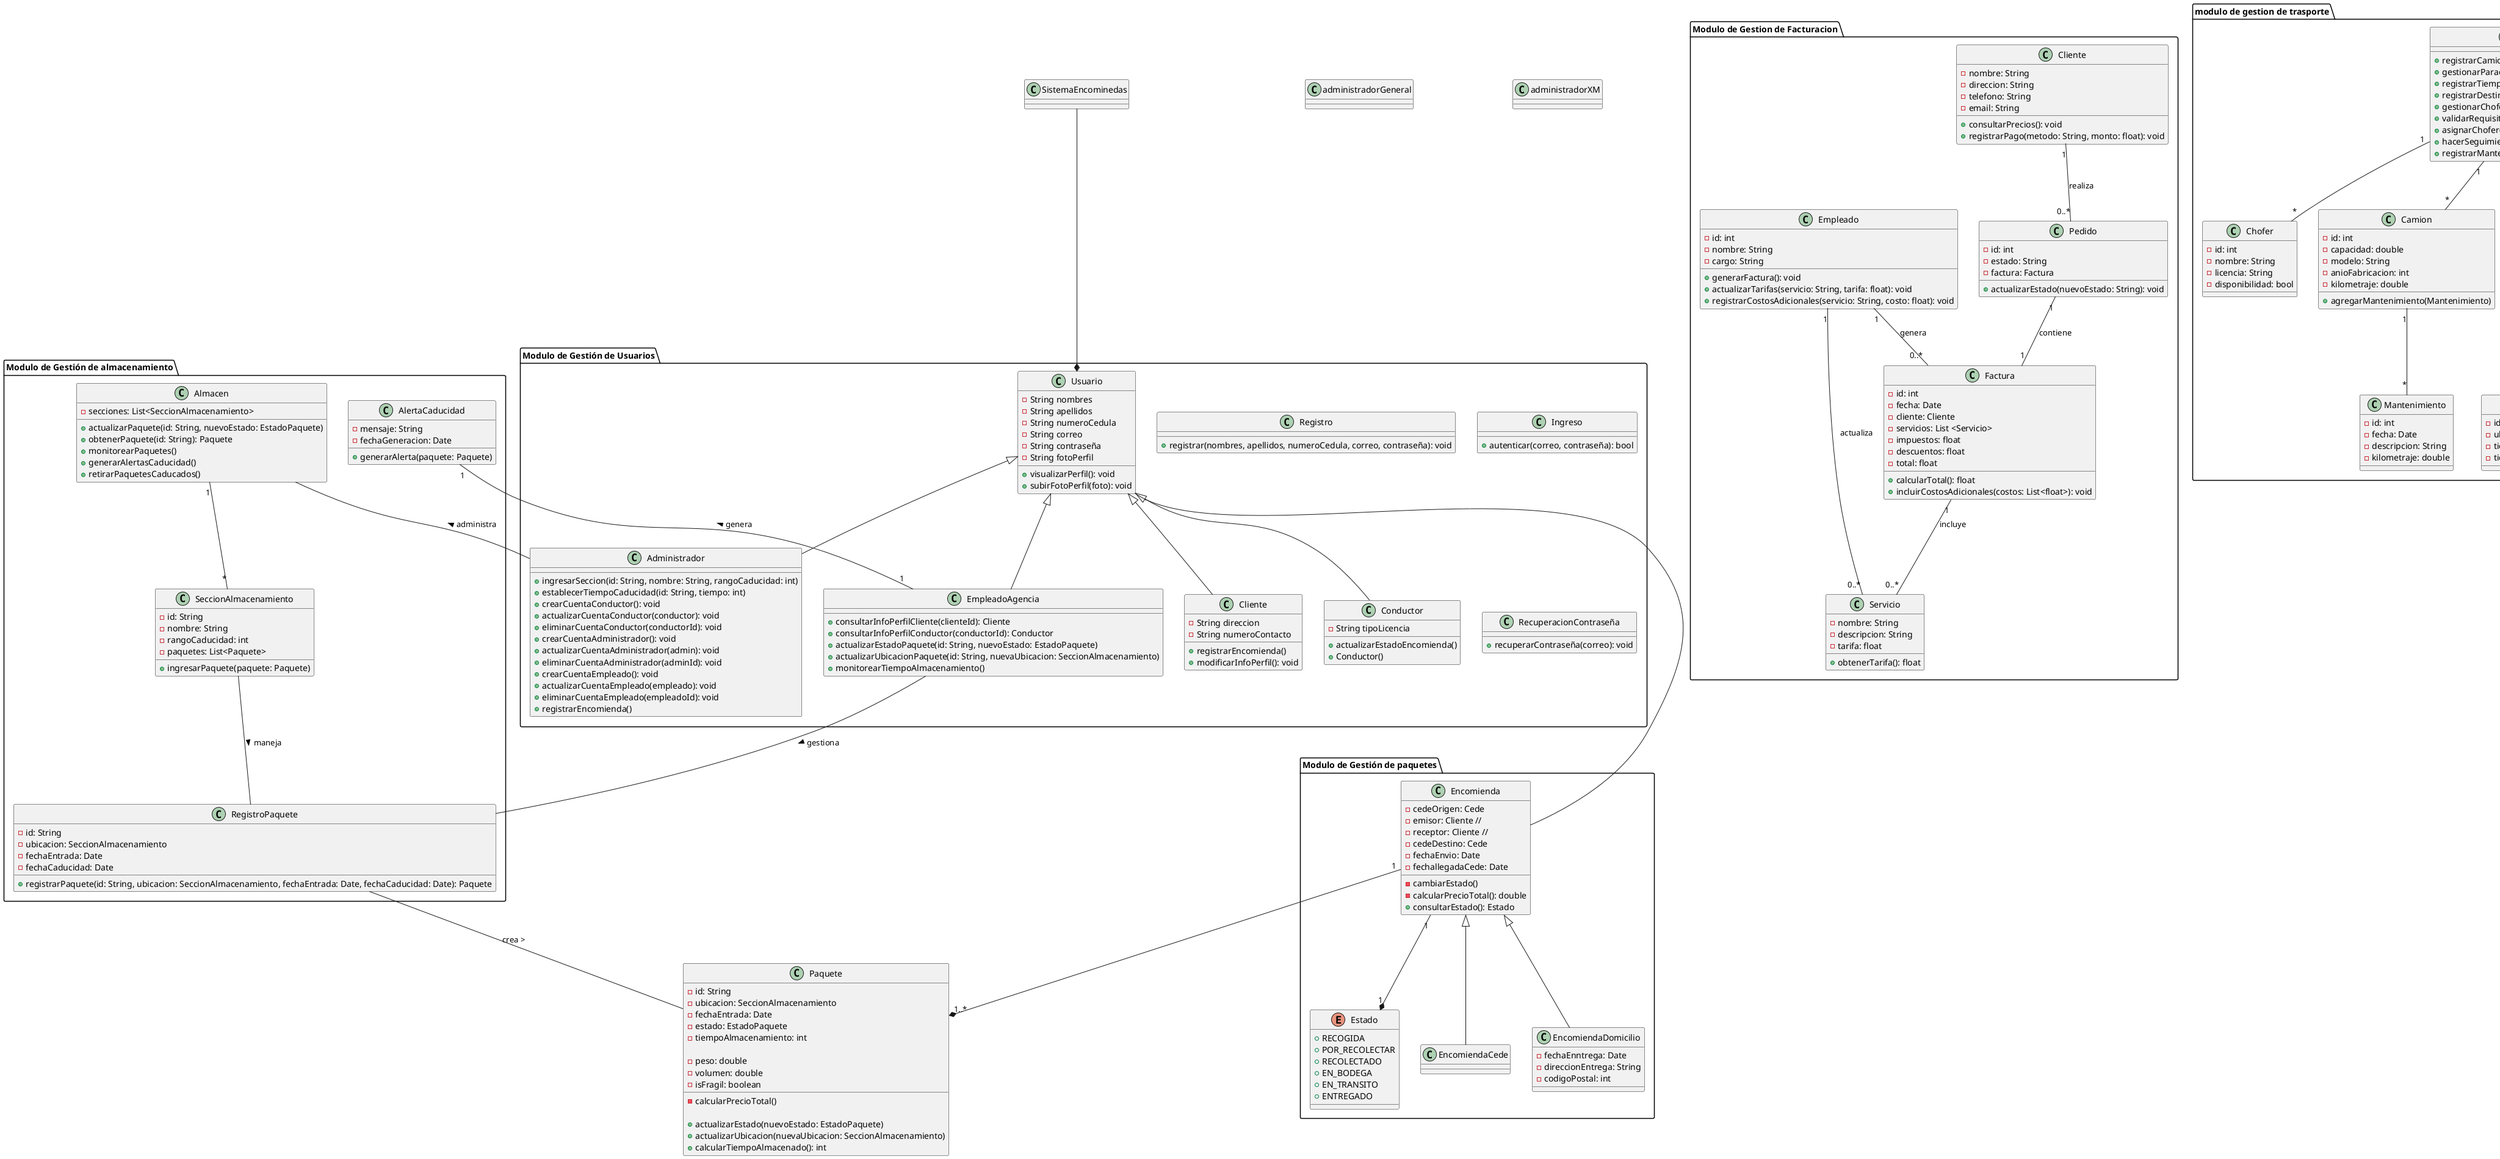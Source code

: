 @startuml


class SistemaEncominedas{}
class administradorGeneral{

}
class administradorXM{

}

package "Modulo de Gestión de paquetes"{
    
    class Encomienda {
        - cedeOrigen: Cede
        - emisor: Cliente // 
        - receptor: Cliente //
        - cedeDestino: Cede
        - fechaEnvio: Date
        - fechallegadaCede: Date
        - cambiarEstado()
        - calcularPrecioTotal(): double
        + consultarEstado(): Estado
    }
    class EncomiendaCede {
        
    }
    class EncomiendaDomicilio {
        - fechaEnntrega: Date
        - direccionEntrega: String
        - codigoPostal: int
    }

    enum Estado {
        + RECOGIDA
        + POR_RECOLECTAR
        + RECOLECTADO
        + EN_BODEGA
        + EN_TRANSITO
        + ENTREGADO
    }
    Encomienda <|-- EncomiendaCede
    Encomienda <|-- EncomiendaDomicilio
    
    Encomienda "1" --* "1" Estado
}

Encomienda "1"--*"1..*" Paquete
package "Modulo de Gestión de Usuarios"{
    class Registro {
        + registrar(nombres, apellidos, numeroCedula, correo, contraseña): void
    }
    class Ingreso {
        + autenticar(correo, contraseña): bool
    }
    class RecuperacionContraseña {
        + recuperarContraseña(correo): void
    }
    class Usuario{
        - String nombres
        - String apellidos
        - String numeroCedula
        - String correo
        - String contraseña
        - String fotoPerfil
        + visualizarPerfil(): void
        + subirFotoPerfil(foto): void
    }

    class Administrador extends Usuario {
        + ingresarSeccion(id: String, nombre: String, rangoCaducidad: int)
        + establecerTiempoCaducidad(id: String, tiempo: int)
        + crearCuentaConductor(): void
        + actualizarCuentaConductor(conductor): void
        + eliminarCuentaConductor(conductorId): void
        + crearCuentaAdministrador(): void
        + actualizarCuentaAdministrador(admin): void
        + eliminarCuentaAdministrador(adminId): void
        + crearCuentaEmpleado(): void
        + actualizarCuentaEmpleado(empleado): void
        + eliminarCuentaEmpleado(empleadoId): void
        + registrarEncomienda()
    }

    class EmpleadoAgencia extends Usuario {
        + consultarInfoPerfilCliente(clienteId): Cliente
        + consultarInfoPerfilConductor(conductorId): Conductor
        + actualizarEstadoPaquete(id: String, nuevoEstado: EstadoPaquete)
        + actualizarUbicacionPaquete(id: String, nuevaUbicacion: SeccionAlmacenamiento)
        + monitorearTiempoAlmacenamiento()
    }

    class Cliente extends Usuario {
        - String direccion
        - String numeroContacto
        + registrarEncomienda()
        + modificarInfoPerfil(): void
    }

    class Conductor extends Usuario {
        - String tipoLicencia
        + actualizarEstadoEncomienda()
        + Conductor()
    }

 

   
      SistemaEncominedas ---* Usuario
      Usuario --- Encomienda
}
class Paquete {
    - id: String
    - ubicacion: SeccionAlmacenamiento
    - fechaEntrada: Date
    - estado: EstadoPaquete
    - tiempoAlmacenamiento: int
    
    - peso: double
    - volumen: double
    - isFragil: boolean
    - calcularPrecioTotal()

    + actualizarEstado(nuevoEstado: EstadoPaquete)
    + actualizarUbicacion(nuevaUbicacion: SeccionAlmacenamiento)
    + calcularTiempoAlmacenado(): int
    }
package "Modulo de Gestión de almacenamiento"{
    


    class RegistroPaquete {
    - id: String
    - ubicacion: SeccionAlmacenamiento
    - fechaEntrada: Date
    - fechaCaducidad: Date

    + registrarPaquete(id: String, ubicacion: SeccionAlmacenamiento, fechaEntrada: Date, fechaCaducidad: Date): Paquete
    }

    class Almacen {
    - secciones: List<SeccionAlmacenamiento>

    + actualizarPaquete(id: String, nuevoEstado: EstadoPaquete)
    + obtenerPaquete(id: String): Paquete
    + monitorearPaquetes()
    + generarAlertasCaducidad()
    + retirarPaquetesCaducados()
    }

    class SeccionAlmacenamiento {
    - id: String
    - nombre: String
    - rangoCaducidad: int
    - paquetes: List<Paquete>

    + ingresarPaquete(paquete: Paquete)
    }

    

    class AlertaCaducidad {
    - mensaje: String
    - fechaGeneracion: Date

    + generarAlerta(paquete: Paquete)
}

AlertaCaducidad "1" -- "1" EmpleadoAgencia : genera <
Almacen "1" -- "*" SeccionAlmacenamiento

EmpleadoAgencia -- RegistroPaquete: gestiona >
Administrador -- Almacen : administra >
SeccionAlmacenamiento -- RegistroPaquete : maneja >
RegistroPaquete -- Paquete : crea >
}

package "Modulo de Gestion de Facturacion"{
    class Cliente {
    - nombre: String
    - direccion: String
    - telefono: String
    - email: String
    + consultarPrecios(): void
    + registrarPago(metodo: String, monto: float): void
}

class Empleado {
    - id: int
    - nombre: String
    - cargo: String
    + generarFactura(): void
    + actualizarTarifas(servicio: String, tarifa: float): void
    + registrarCostosAdicionales(servicio: String, costo: float): void
}

class Servicio {
    - nombre: String
    - descripcion: String
    - tarifa: float
    + obtenerTarifa(): float
}

class Factura {
    - id: int
    - fecha: Date
    - cliente: Cliente
    - servicios: List <Servicio>
    - impuestos: float
    - descuentos: float
    - total: float
    + calcularTotal(): float
    + incluirCostosAdicionales(costos: List<float>): void
}

class Pedido {
    - id: int
    - estado: String
    - factura: Factura
    + actualizarEstado(nuevoEstado: String): void
}

Cliente   "1" -- "0..*" Pedido : realiza
Pedido    "1" -- "1"    Factura : contiene
Factura   "1" -- "0..*" Servicio : incluye
Empleado  "1" -- "0..*" Factura : genera
Empleado  "1" -- "0..*" Servicio : actualiza

}

package "modulo de gestion de trasporte"{
    class Administrador {
    +registrarCamion(Camion)
    +gestionarParadas(Ruta, Parada)
    +registrarTiempos(Parada, Tiempo)
    +registrarDestinos(Agencia, Destino)
    +gestionarChoferes(Chofer)
    +validarRequisitos(Chofer, Camion): bool
    +asignarChofer(Camion, Chofer)
    +hacerSeguimiento()
    +registrarMantenimiento(Camion, Mantenimiento)
}

class Camion {
    -id: int
    -capacidad: double
    -modelo: String
    -anioFabricacion: int
    -kilometraje: double
    +agregarMantenimiento(Mantenimiento)
}

class Parada {
    -id: int
    -ubicacion: String
    -tiempoLlegada: DateTime
    -tiempoSalida: DateTime
}

class Ruta {
    -id: int
    -paradas: List<Parada>
    +agregarParada(Parada)
}

class Destino {
    -id: int
    -direccion: String
    -ciudad: String
    -codigoPostal: String
}

class Agencia {
    -id: int
    -nombre: String
    -direccion: String
    -ciudad: String
    -destinos: List<Destino>
    +agregarDestino(Destino)
}

class Chofer {
    -id: int
    -nombre: String
    -licencia: String
    -disponibilidad: bool
}

class Mantenimiento {
    -id: int
    -fecha: Date
    -descripcion: String
    -kilometraje: double
}

Administrador "1" -- "*" Camion
Administrador "1" -- "*" Chofer
Administrador "1" -- "*" Agencia
Administrador "1" -- "*" Ruta
Administrador "1" -- "*" Parada
Administrador "1" -- "*" Destino
Camion "1" -- "*" Mantenimiento
Ruta "1" -- "*" Parada
Agencia "1" -- "*" Destino

}
package "modulo de agencias"{
   class Agencia {
  - idAgencia: int
  - nombreAgencia: String
}

class Sucursal {
  - idSucursal: int
  - idAgencia: int
  - provinciaSucursal: String
  - ciudadSucursal: String
  - nombreSucursal: String
  - callePrincipalSucursal: String
  - calleSecundariaSucursal: String
  - ubicacionReferencialSucursal: String
  - telefonoSucursal: String
  + crearSucursal(): void
  + eliminarSucursal(): void
  + modificarSucursal(): void
}

class Chófer {
  - idChofer: int
  - nombreChofer: String
  - licenciaChofer: String
}

class Administrador {
  - idAdmin: int
  - nombreAdmin: String
  - emailAdmin: String
  - idSucursal: int
  - idAgencia: int
  + crearSucursal(): void
  + eliminarSucursal(): void
  + modificarSucursal(): void
  + consultarChóferes(): void
}

class Empleado {
  - id: int
  - nombre: String
  - email: String
  - idSucursal: int
  - idAgencia: int
  + consultarChóferes(): void
}

class Usuario {
  - id: int
  - nombre: String
  - email: String
}

class ConsultaDetalles {
  + consultarDetalles(): void
}

Agencia o-- "0..*" Sucursal : contiene
Sucursal "1" -- "0..*" Chófer : emplea
Usuario --> ConsultaDetalles 
Administrador --> ConsultaDetalles 
Empleado --> ConsultaDetalles 
ConsultaDetalles --> Agencia

}

@enduml
